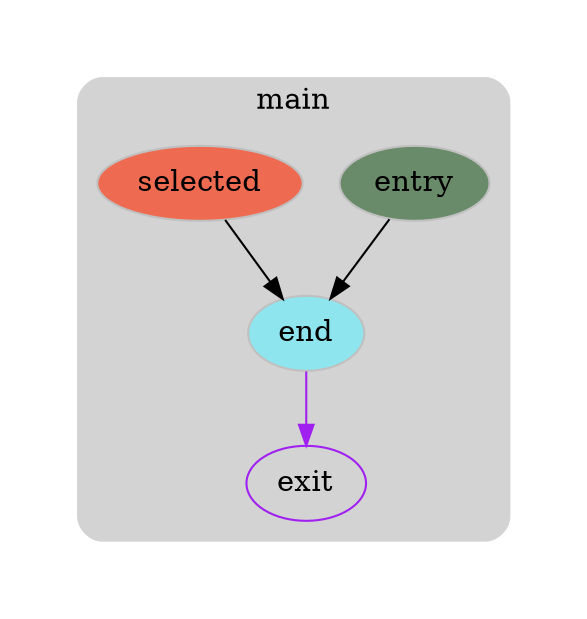 digraph G {
  compound=true
  subgraph cluster_ {
    peripheries=0
    margin=10
    subgraph cluster_0_wrapper {
      peripheries=0
      margin=15
      subgraph cluster_0 {
        label="main"
        color=darkgray
        style=rounded
        bgcolor=lightgray
        margin=10
        cluster_0_0[label="entry",shape=oval,color=blue,rank=source,style=filled,fillcolor="darkseagreen4",color=gray]
        cluster_0_1[label="selected",shape=oval,style=filled,fillcolor="coral2",color=gray]
        cluster_0_2[label="end",shape=oval,style=filled,fillcolor="cadetblue2",color=gray]
        cluster_0_exit[label=exit,color=purple,rank=sink]
        cluster_0_0 -> cluster_0_2
        cluster_0_1 -> cluster_0_2
        cluster_0_2 -> cluster_0_exit [color=purple]
      }
    }
  }
}
